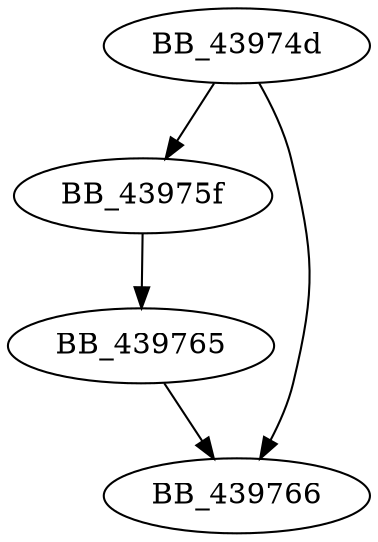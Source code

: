DiGraph sub_43974D{
BB_43974d->BB_43975f
BB_43974d->BB_439766
BB_43975f->BB_439765
BB_439765->BB_439766
}

